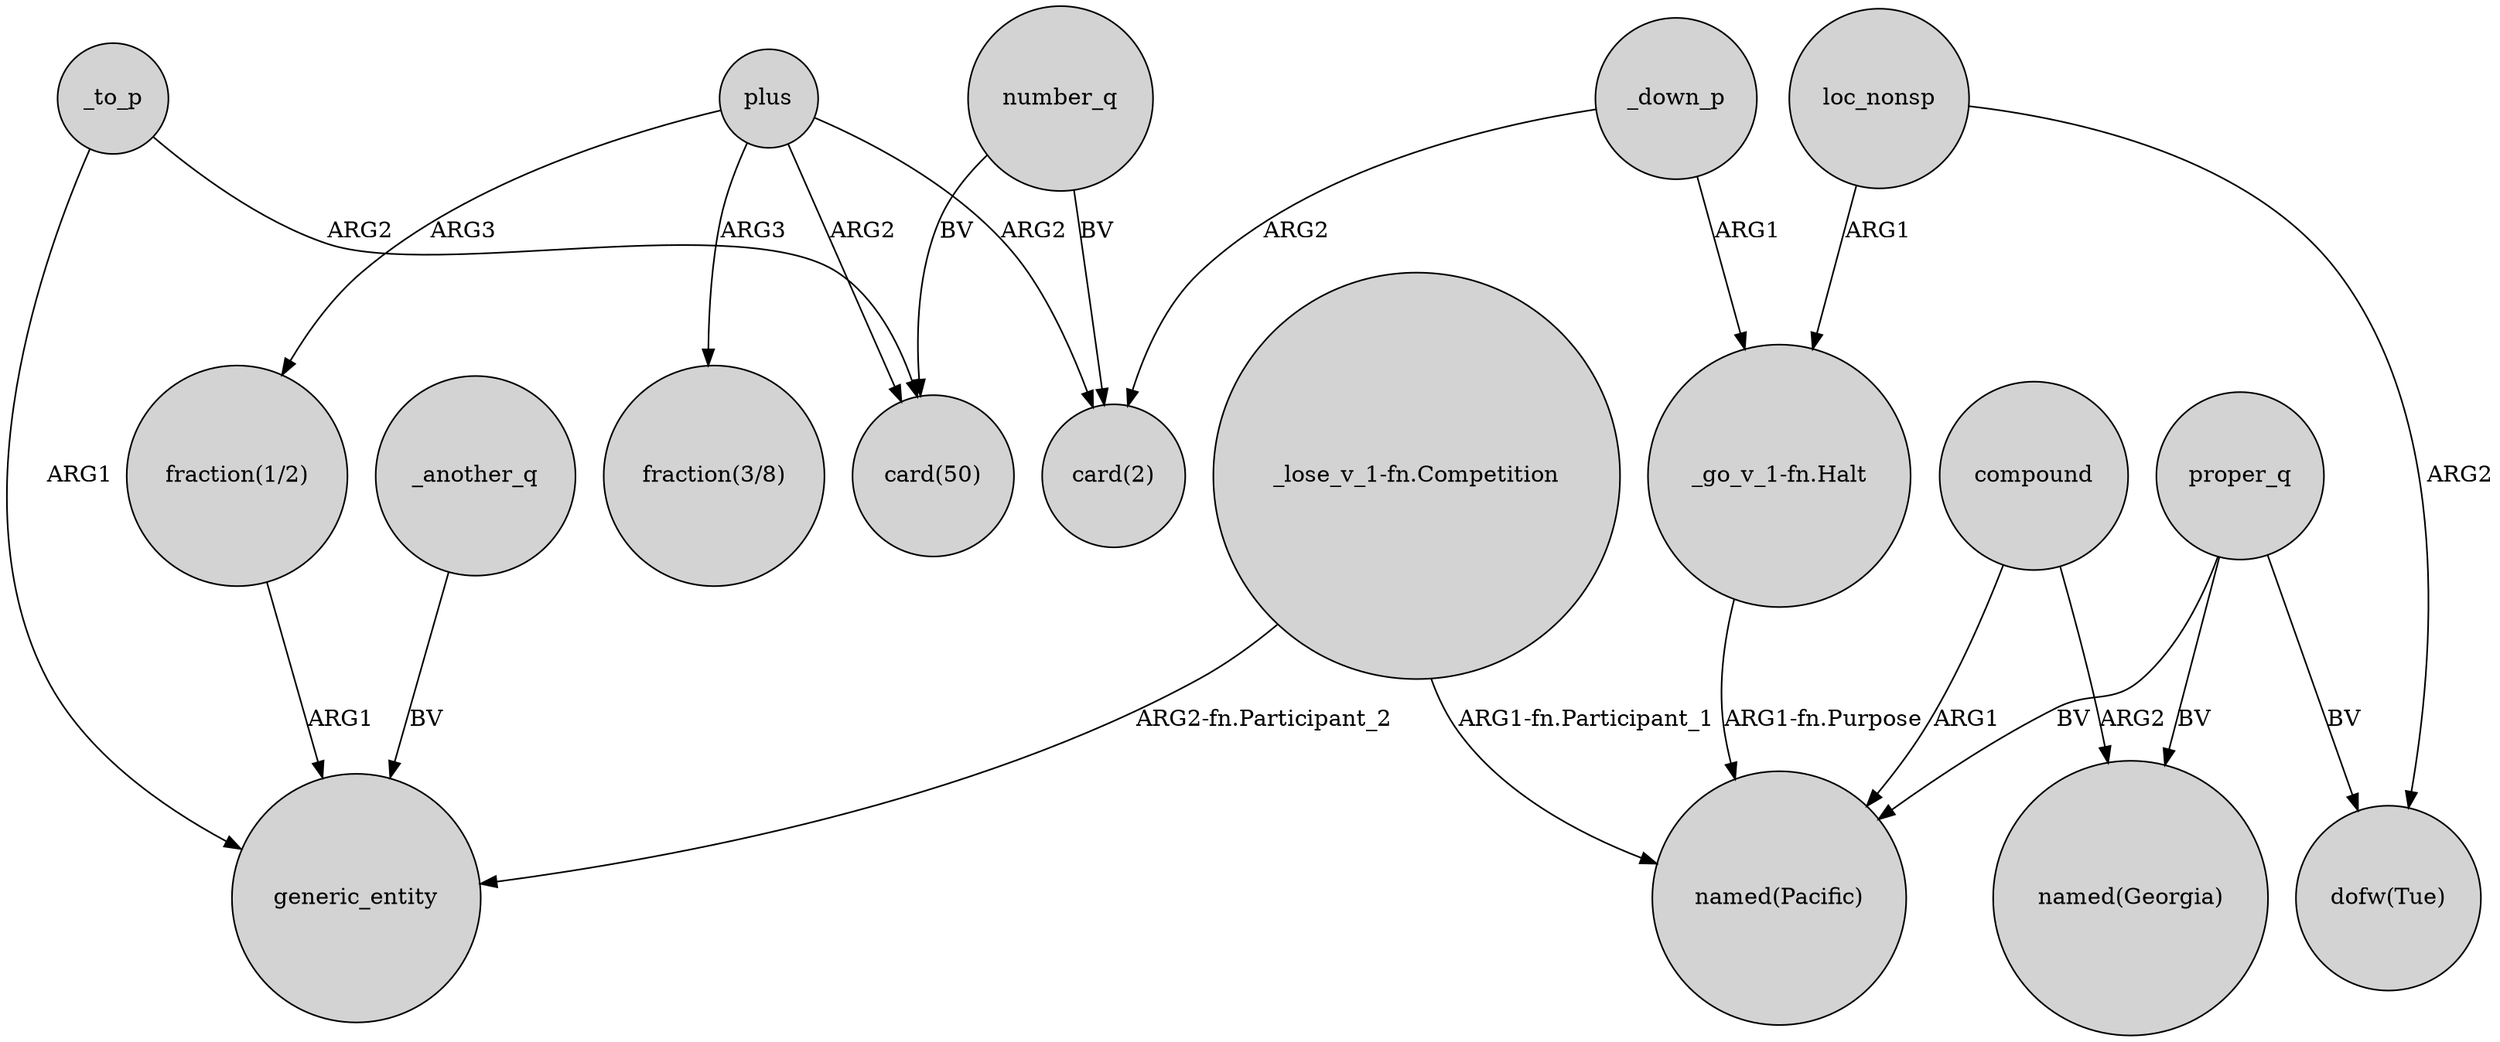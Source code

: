 digraph {
	node [shape=circle style=filled]
	_another_q -> generic_entity [label=BV]
	proper_q -> "named(Georgia)" [label=BV]
	number_q -> "card(2)" [label=BV]
	_down_p -> "_go_v_1-fn.Halt" [label=ARG1]
	"fraction(1/2)" -> generic_entity [label=ARG1]
	_down_p -> "card(2)" [label=ARG2]
	"_go_v_1-fn.Halt" -> "named(Pacific)" [label="ARG1-fn.Purpose"]
	plus -> "card(50)" [label=ARG2]
	loc_nonsp -> "_go_v_1-fn.Halt" [label=ARG1]
	compound -> "named(Pacific)" [label=ARG1]
	"_lose_v_1-fn.Competition" -> "named(Pacific)" [label="ARG1-fn.Participant_1"]
	_to_p -> generic_entity [label=ARG1]
	"_lose_v_1-fn.Competition" -> generic_entity [label="ARG2-fn.Participant_2"]
	plus -> "fraction(3/8)" [label=ARG3]
	number_q -> "card(50)" [label=BV]
	proper_q -> "named(Pacific)" [label=BV]
	proper_q -> "dofw(Tue)" [label=BV]
	plus -> "card(2)" [label=ARG2]
	loc_nonsp -> "dofw(Tue)" [label=ARG2]
	_to_p -> "card(50)" [label=ARG2]
	compound -> "named(Georgia)" [label=ARG2]
	plus -> "fraction(1/2)" [label=ARG3]
}
